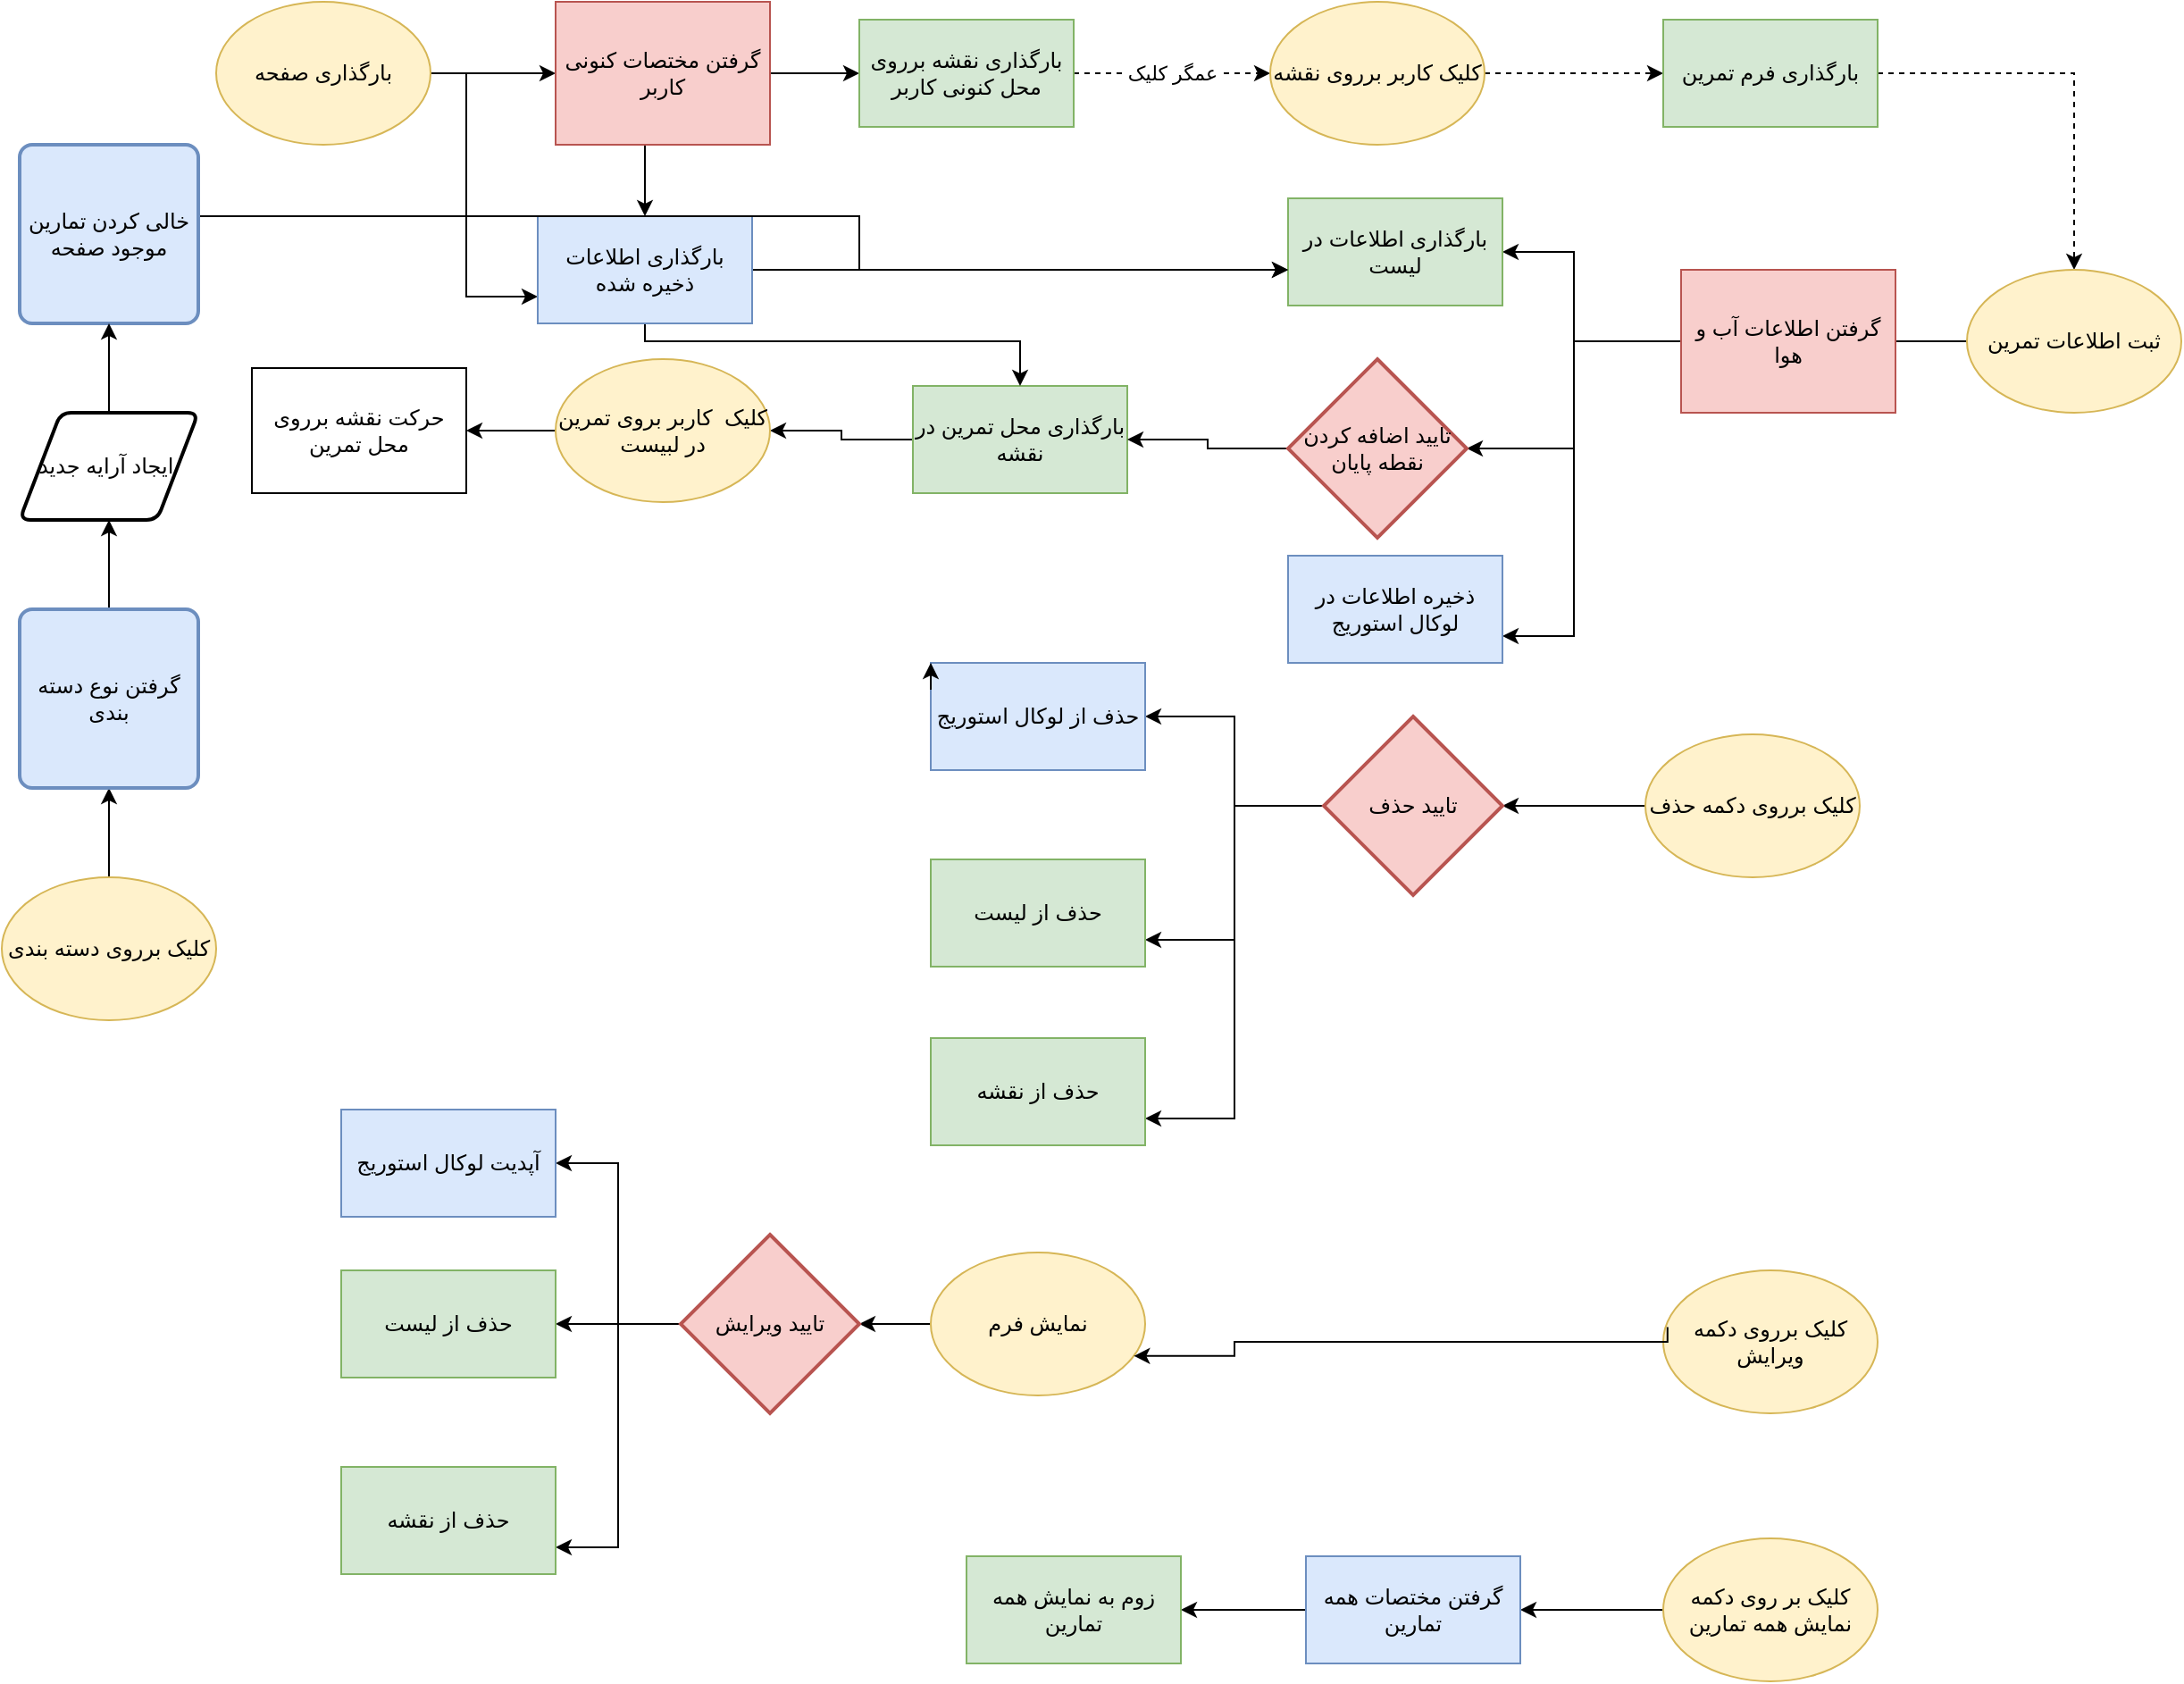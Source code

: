 <mxfile version="14.4.3" type="device"><diagram id="kmA88aOKymLp-5hWI0Im" name="Page-1"><mxGraphModel dx="1874" dy="592" grid="1" gridSize="10" guides="1" tooltips="1" connect="1" arrows="1" fold="1" page="1" pageScale="1" pageWidth="850" pageHeight="1100" math="0" shadow="0"><root><mxCell id="0"/><mxCell id="1" parent="0"/><mxCell id="PQqwstBrlagNr3IVlRmh-4" value="" style="edgeStyle=orthogonalEdgeStyle;rounded=0;orthogonalLoop=1;jettySize=auto;html=1;" parent="1" source="PQqwstBrlagNr3IVlRmh-2" target="PQqwstBrlagNr3IVlRmh-3" edge="1"><mxGeometry relative="1" as="geometry"/></mxCell><mxCell id="PQqwstBrlagNr3IVlRmh-26" style="edgeStyle=orthogonalEdgeStyle;rounded=0;orthogonalLoop=1;jettySize=auto;html=1;entryX=0;entryY=0.75;entryDx=0;entryDy=0;" parent="1" source="PQqwstBrlagNr3IVlRmh-2" target="PQqwstBrlagNr3IVlRmh-25" edge="1"><mxGeometry relative="1" as="geometry"><Array as="points"><mxPoint x="220" y="100"/><mxPoint x="220" y="225"/></Array></mxGeometry></mxCell><mxCell id="PQqwstBrlagNr3IVlRmh-2" value="بارگذاری صفحه" style="ellipse;whiteSpace=wrap;html=1;fillColor=#fff2cc;strokeColor=#d6b656;" parent="1" vertex="1"><mxGeometry x="80" y="60" width="120" height="80" as="geometry"/></mxCell><mxCell id="PQqwstBrlagNr3IVlRmh-6" value="" style="edgeStyle=orthogonalEdgeStyle;rounded=0;orthogonalLoop=1;jettySize=auto;html=1;" parent="1" source="PQqwstBrlagNr3IVlRmh-3" target="PQqwstBrlagNr3IVlRmh-5" edge="1"><mxGeometry relative="1" as="geometry"/></mxCell><mxCell id="PQqwstBrlagNr3IVlRmh-27" style="edgeStyle=orthogonalEdgeStyle;rounded=0;orthogonalLoop=1;jettySize=auto;html=1;" parent="1" source="PQqwstBrlagNr3IVlRmh-3" target="PQqwstBrlagNr3IVlRmh-25" edge="1"><mxGeometry relative="1" as="geometry"><Array as="points"><mxPoint x="320" y="160"/><mxPoint x="320" y="160"/></Array></mxGeometry></mxCell><mxCell id="PQqwstBrlagNr3IVlRmh-3" value="گرفتن مختصات کنونی کاربر" style="rounded=0;whiteSpace=wrap;html=1;fillColor=#f8cecc;strokeColor=#b85450;" parent="1" vertex="1"><mxGeometry x="270" y="60" width="120" height="80" as="geometry"/></mxCell><mxCell id="PQqwstBrlagNr3IVlRmh-8" value="عمگر کلیک" style="edgeStyle=orthogonalEdgeStyle;rounded=0;orthogonalLoop=1;jettySize=auto;html=1;dashed=1;" parent="1" source="PQqwstBrlagNr3IVlRmh-5" target="PQqwstBrlagNr3IVlRmh-7" edge="1"><mxGeometry relative="1" as="geometry"/></mxCell><mxCell id="PQqwstBrlagNr3IVlRmh-5" value="بارگذاری نقشه برروی محل کنونی کاربر" style="rounded=0;whiteSpace=wrap;html=1;fillColor=#d5e8d4;strokeColor=#82b366;" parent="1" vertex="1"><mxGeometry x="440" y="70" width="120" height="60" as="geometry"/></mxCell><mxCell id="PQqwstBrlagNr3IVlRmh-10" value="" style="edgeStyle=orthogonalEdgeStyle;rounded=0;orthogonalLoop=1;jettySize=auto;html=1;dashed=1;" parent="1" source="PQqwstBrlagNr3IVlRmh-7" target="PQqwstBrlagNr3IVlRmh-9" edge="1"><mxGeometry relative="1" as="geometry"/></mxCell><mxCell id="PQqwstBrlagNr3IVlRmh-7" value="کلیک کاربر برروی نقشه" style="ellipse;whiteSpace=wrap;html=1;fillColor=#fff2cc;strokeColor=#d6b656;" parent="1" vertex="1"><mxGeometry x="670" y="60" width="120" height="80" as="geometry"/></mxCell><mxCell id="PQqwstBrlagNr3IVlRmh-12" value="" style="edgeStyle=orthogonalEdgeStyle;rounded=0;orthogonalLoop=1;jettySize=auto;html=1;dashed=1;" parent="1" source="PQqwstBrlagNr3IVlRmh-9" target="PQqwstBrlagNr3IVlRmh-11" edge="1"><mxGeometry relative="1" as="geometry"/></mxCell><mxCell id="PQqwstBrlagNr3IVlRmh-9" value="بارگذاری فرم تمرین" style="rounded=0;whiteSpace=wrap;html=1;fillColor=#d5e8d4;strokeColor=#82b366;" parent="1" vertex="1"><mxGeometry x="890" y="70" width="120" height="60" as="geometry"/></mxCell><mxCell id="PQqwstBrlagNr3IVlRmh-18" style="edgeStyle=orthogonalEdgeStyle;rounded=0;orthogonalLoop=1;jettySize=auto;html=1;entryX=1;entryY=0.75;entryDx=0;entryDy=0;" parent="1" source="PQqwstBrlagNr3IVlRmh-11" target="PQqwstBrlagNr3IVlRmh-13" edge="1"><mxGeometry relative="1" as="geometry"><Array as="points"><mxPoint x="840" y="250"/><mxPoint x="840" y="415"/></Array></mxGeometry></mxCell><mxCell id="PQqwstBrlagNr3IVlRmh-19" style="edgeStyle=orthogonalEdgeStyle;rounded=0;orthogonalLoop=1;jettySize=auto;html=1;entryX=1;entryY=0.5;entryDx=0;entryDy=0;entryPerimeter=0;" parent="1" source="PQqwstBrlagNr3IVlRmh-11" target="BO5ygwFrb8wYWoh1vR6J-6" edge="1"><mxGeometry relative="1" as="geometry"><Array as="points"><mxPoint x="840" y="250"/><mxPoint x="840" y="310"/></Array></mxGeometry></mxCell><mxCell id="PQqwstBrlagNr3IVlRmh-20" style="edgeStyle=orthogonalEdgeStyle;rounded=0;orthogonalLoop=1;jettySize=auto;html=1;" parent="1" source="PQqwstBrlagNr3IVlRmh-11" target="PQqwstBrlagNr3IVlRmh-15" edge="1"><mxGeometry relative="1" as="geometry"><Array as="points"><mxPoint x="840" y="250"/><mxPoint x="840" y="200"/></Array></mxGeometry></mxCell><mxCell id="PQqwstBrlagNr3IVlRmh-11" value="ثبت اطلاعات تمرین" style="ellipse;whiteSpace=wrap;html=1;fillColor=#fff2cc;strokeColor=#d6b656;" parent="1" vertex="1"><mxGeometry x="1060" y="210" width="120" height="80" as="geometry"/></mxCell><mxCell id="PQqwstBrlagNr3IVlRmh-13" value="ذخیره اطلاعات در لوکال استوریج" style="rounded=0;whiteSpace=wrap;html=1;fillColor=#dae8fc;strokeColor=#6c8ebf;" parent="1" vertex="1"><mxGeometry x="680" y="370" width="120" height="60" as="geometry"/></mxCell><mxCell id="PQqwstBrlagNr3IVlRmh-22" style="edgeStyle=orthogonalEdgeStyle;rounded=0;orthogonalLoop=1;jettySize=auto;html=1;" parent="1" source="PQqwstBrlagNr3IVlRmh-14" target="PQqwstBrlagNr3IVlRmh-21" edge="1"><mxGeometry relative="1" as="geometry"/></mxCell><mxCell id="PQqwstBrlagNr3IVlRmh-14" value="بارگذاری محل تمرین در نقشه" style="rounded=0;whiteSpace=wrap;html=1;fillColor=#d5e8d4;strokeColor=#82b366;" parent="1" vertex="1"><mxGeometry x="470" y="275" width="120" height="60" as="geometry"/></mxCell><mxCell id="PQqwstBrlagNr3IVlRmh-15" value="بارگذاری اطلاعات در لیست" style="rounded=0;whiteSpace=wrap;html=1;fillColor=#d5e8d4;strokeColor=#82b366;" parent="1" vertex="1"><mxGeometry x="680" y="170" width="120" height="60" as="geometry"/></mxCell><mxCell id="PQqwstBrlagNr3IVlRmh-24" style="edgeStyle=orthogonalEdgeStyle;rounded=0;orthogonalLoop=1;jettySize=auto;html=1;entryX=1;entryY=0.5;entryDx=0;entryDy=0;" parent="1" source="PQqwstBrlagNr3IVlRmh-21" target="PQqwstBrlagNr3IVlRmh-23" edge="1"><mxGeometry relative="1" as="geometry"/></mxCell><mxCell id="PQqwstBrlagNr3IVlRmh-21" value="کلیک&amp;nbsp; کاربر بروی تمرین در لبیست" style="ellipse;whiteSpace=wrap;html=1;fillColor=#fff2cc;strokeColor=#d6b656;" parent="1" vertex="1"><mxGeometry x="270" y="260" width="120" height="80" as="geometry"/></mxCell><mxCell id="PQqwstBrlagNr3IVlRmh-23" value="حرکت نقشه برروی محل تمرین" style="rounded=0;whiteSpace=wrap;html=1;" parent="1" vertex="1"><mxGeometry x="100" y="265" width="120" height="70" as="geometry"/></mxCell><mxCell id="PQqwstBrlagNr3IVlRmh-28" style="edgeStyle=orthogonalEdgeStyle;rounded=0;orthogonalLoop=1;jettySize=auto;html=1;" parent="1" source="PQqwstBrlagNr3IVlRmh-25" target="PQqwstBrlagNr3IVlRmh-15" edge="1"><mxGeometry relative="1" as="geometry"><Array as="points"><mxPoint x="570" y="210"/><mxPoint x="570" y="210"/></Array></mxGeometry></mxCell><mxCell id="PQqwstBrlagNr3IVlRmh-29" style="edgeStyle=orthogonalEdgeStyle;rounded=0;orthogonalLoop=1;jettySize=auto;html=1;entryX=0.5;entryY=0;entryDx=0;entryDy=0;" parent="1" source="PQqwstBrlagNr3IVlRmh-25" target="PQqwstBrlagNr3IVlRmh-14" edge="1"><mxGeometry relative="1" as="geometry"><Array as="points"><mxPoint x="320" y="250"/><mxPoint x="530" y="250"/></Array></mxGeometry></mxCell><mxCell id="PQqwstBrlagNr3IVlRmh-25" value="بارگذاری اطلاعات ذخیره شده" style="rounded=0;whiteSpace=wrap;html=1;fillColor=#dae8fc;strokeColor=#6c8ebf;" parent="1" vertex="1"><mxGeometry x="260" y="180" width="120" height="60" as="geometry"/></mxCell><mxCell id="CTnsP1r3f3KNt_22TrNH-3" value="" style="edgeStyle=orthogonalEdgeStyle;rounded=0;orthogonalLoop=1;jettySize=auto;html=1;" parent="1" source="CTnsP1r3f3KNt_22TrNH-1" target="CTnsP1r3f3KNt_22TrNH-2" edge="1"><mxGeometry relative="1" as="geometry"/></mxCell><mxCell id="CTnsP1r3f3KNt_22TrNH-1" value="کلیک برروی دکمه حذف" style="ellipse;whiteSpace=wrap;html=1;fillColor=#fff2cc;strokeColor=#d6b656;" parent="1" vertex="1"><mxGeometry x="880" y="470" width="120" height="80" as="geometry"/></mxCell><mxCell id="CTnsP1r3f3KNt_22TrNH-7" value="" style="edgeStyle=orthogonalEdgeStyle;rounded=0;orthogonalLoop=1;jettySize=auto;html=1;" parent="1" source="CTnsP1r3f3KNt_22TrNH-2" target="CTnsP1r3f3KNt_22TrNH-6" edge="1"><mxGeometry relative="1" as="geometry"/></mxCell><mxCell id="CTnsP1r3f3KNt_22TrNH-12" style="edgeStyle=orthogonalEdgeStyle;rounded=0;orthogonalLoop=1;jettySize=auto;html=1;entryX=1;entryY=0.75;entryDx=0;entryDy=0;" parent="1" source="CTnsP1r3f3KNt_22TrNH-2" target="CTnsP1r3f3KNt_22TrNH-10" edge="1"><mxGeometry relative="1" as="geometry"/></mxCell><mxCell id="CTnsP1r3f3KNt_22TrNH-13" style="edgeStyle=orthogonalEdgeStyle;rounded=0;orthogonalLoop=1;jettySize=auto;html=1;entryX=1;entryY=0.75;entryDx=0;entryDy=0;" parent="1" source="CTnsP1r3f3KNt_22TrNH-2" target="CTnsP1r3f3KNt_22TrNH-11" edge="1"><mxGeometry relative="1" as="geometry"/></mxCell><mxCell id="CTnsP1r3f3KNt_22TrNH-2" value="تایید حذف" style="strokeWidth=2;html=1;shape=mxgraph.flowchart.decision;whiteSpace=wrap;fillColor=#f8cecc;strokeColor=#b85450;" parent="1" vertex="1"><mxGeometry x="700" y="460" width="100" height="100" as="geometry"/></mxCell><mxCell id="CTnsP1r3f3KNt_22TrNH-6" value="حذف از لوکال استوریج" style="rounded=0;whiteSpace=wrap;html=1;fillColor=#dae8fc;strokeColor=#6c8ebf;" parent="1" vertex="1"><mxGeometry x="480" y="430" width="120" height="60" as="geometry"/></mxCell><mxCell id="CTnsP1r3f3KNt_22TrNH-10" value="حذف از لیست" style="rounded=0;whiteSpace=wrap;html=1;fillColor=#d5e8d4;strokeColor=#82b366;" parent="1" vertex="1"><mxGeometry x="480" y="540" width="120" height="60" as="geometry"/></mxCell><mxCell id="CTnsP1r3f3KNt_22TrNH-11" value="حذف از نقشه" style="rounded=0;whiteSpace=wrap;html=1;fillColor=#d5e8d4;strokeColor=#82b366;" parent="1" vertex="1"><mxGeometry x="480" y="640" width="120" height="60" as="geometry"/></mxCell><mxCell id="CTnsP1r3f3KNt_22TrNH-15" value="کلیک برروی دکمه ویرایش" style="ellipse;whiteSpace=wrap;html=1;fillColor=#fff2cc;strokeColor=#d6b656;" parent="1" vertex="1"><mxGeometry x="890" y="770" width="120" height="80" as="geometry"/></mxCell><mxCell id="CTnsP1r3f3KNt_22TrNH-26" style="edgeStyle=orthogonalEdgeStyle;rounded=0;orthogonalLoop=1;jettySize=auto;html=1;" parent="1" source="CTnsP1r3f3KNt_22TrNH-23" target="CTnsP1r3f3KNt_22TrNH-25" edge="1"><mxGeometry relative="1" as="geometry"/></mxCell><mxCell id="CTnsP1r3f3KNt_22TrNH-23" value="نمایش فرم" style="ellipse;whiteSpace=wrap;html=1;fillColor=#fff2cc;strokeColor=#d6b656;" parent="1" vertex="1"><mxGeometry x="480" y="760" width="120" height="80" as="geometry"/></mxCell><mxCell id="CTnsP1r3f3KNt_22TrNH-24" style="edgeStyle=orthogonalEdgeStyle;rounded=0;orthogonalLoop=1;jettySize=auto;html=1;entryX=1;entryY=0.75;entryDx=0;entryDy=0;exitX=0.02;exitY=0.397;exitDx=0;exitDy=0;exitPerimeter=0;" parent="1" source="CTnsP1r3f3KNt_22TrNH-15" target="CTnsP1r3f3KNt_22TrNH-23" edge="1"><mxGeometry relative="1" as="geometry"><mxPoint x="700" y="810" as="sourcePoint"/><mxPoint x="600" y="885" as="targetPoint"/><Array as="points"><mxPoint x="882" y="810"/><mxPoint x="650" y="810"/><mxPoint x="650" y="878"/></Array></mxGeometry></mxCell><mxCell id="CTnsP1r3f3KNt_22TrNH-30" style="edgeStyle=orthogonalEdgeStyle;rounded=0;orthogonalLoop=1;jettySize=auto;html=1;entryX=1;entryY=0.5;entryDx=0;entryDy=0;" parent="1" source="CTnsP1r3f3KNt_22TrNH-25" target="CTnsP1r3f3KNt_22TrNH-29" edge="1"><mxGeometry relative="1" as="geometry"/></mxCell><mxCell id="CTnsP1r3f3KNt_22TrNH-31" style="edgeStyle=orthogonalEdgeStyle;rounded=0;orthogonalLoop=1;jettySize=auto;html=1;entryX=1;entryY=0.5;entryDx=0;entryDy=0;" parent="1" source="CTnsP1r3f3KNt_22TrNH-25" target="CTnsP1r3f3KNt_22TrNH-27" edge="1"><mxGeometry relative="1" as="geometry"/></mxCell><mxCell id="CTnsP1r3f3KNt_22TrNH-32" style="edgeStyle=orthogonalEdgeStyle;rounded=0;orthogonalLoop=1;jettySize=auto;html=1;entryX=1;entryY=0.75;entryDx=0;entryDy=0;" parent="1" source="CTnsP1r3f3KNt_22TrNH-25" target="CTnsP1r3f3KNt_22TrNH-28" edge="1"><mxGeometry relative="1" as="geometry"/></mxCell><mxCell id="CTnsP1r3f3KNt_22TrNH-25" value="تایید ویرایش" style="strokeWidth=2;html=1;shape=mxgraph.flowchart.decision;whiteSpace=wrap;fillColor=#f8cecc;strokeColor=#b85450;" parent="1" vertex="1"><mxGeometry x="340" y="750" width="100" height="100" as="geometry"/></mxCell><mxCell id="CTnsP1r3f3KNt_22TrNH-27" value="آپدیت لوکال استوریج" style="rounded=0;whiteSpace=wrap;html=1;fillColor=#dae8fc;strokeColor=#6c8ebf;" parent="1" vertex="1"><mxGeometry x="150" y="680" width="120" height="60" as="geometry"/></mxCell><mxCell id="CTnsP1r3f3KNt_22TrNH-28" value="حذف از نقشه" style="rounded=0;whiteSpace=wrap;html=1;fillColor=#d5e8d4;strokeColor=#82b366;" parent="1" vertex="1"><mxGeometry x="150" y="880" width="120" height="60" as="geometry"/></mxCell><mxCell id="CTnsP1r3f3KNt_22TrNH-29" value="حذف از لیست" style="rounded=0;whiteSpace=wrap;html=1;fillColor=#d5e8d4;strokeColor=#82b366;" parent="1" vertex="1"><mxGeometry x="150" y="770" width="120" height="60" as="geometry"/></mxCell><mxCell id="TWIum2Yms7-U7smUvIky-3" value="" style="edgeStyle=orthogonalEdgeStyle;rounded=0;orthogonalLoop=1;jettySize=auto;html=1;" parent="1" source="TWIum2Yms7-U7smUvIky-1" target="TWIum2Yms7-U7smUvIky-2" edge="1"><mxGeometry relative="1" as="geometry"/></mxCell><mxCell id="TWIum2Yms7-U7smUvIky-1" value="کلیک برروی دسته بندی" style="ellipse;whiteSpace=wrap;html=1;fillColor=#fff2cc;strokeColor=#d6b656;" parent="1" vertex="1"><mxGeometry x="-40" y="550" width="120" height="80" as="geometry"/></mxCell><mxCell id="TWIum2Yms7-U7smUvIky-5" value="" style="edgeStyle=orthogonalEdgeStyle;rounded=0;orthogonalLoop=1;jettySize=auto;html=1;" parent="1" source="TWIum2Yms7-U7smUvIky-2" target="TWIum2Yms7-U7smUvIky-4" edge="1"><mxGeometry relative="1" as="geometry"><Array as="points"><mxPoint x="20" y="310"/><mxPoint x="20" y="310"/></Array></mxGeometry></mxCell><mxCell id="TWIum2Yms7-U7smUvIky-2" value="گرفتن نوع دسته بندی" style="rounded=1;whiteSpace=wrap;html=1;absoluteArcSize=1;arcSize=14;strokeWidth=2;fillColor=#dae8fc;strokeColor=#6c8ebf;" parent="1" vertex="1"><mxGeometry x="-30" y="400" width="100" height="100" as="geometry"/></mxCell><mxCell id="TWIum2Yms7-U7smUvIky-6" style="edgeStyle=orthogonalEdgeStyle;rounded=0;orthogonalLoop=1;jettySize=auto;html=1;" parent="1" source="TWIum2Yms7-U7smUvIky-7" target="PQqwstBrlagNr3IVlRmh-15" edge="1"><mxGeometry relative="1" as="geometry"><Array as="points"><mxPoint x="30" y="180"/><mxPoint x="440" y="180"/><mxPoint x="440" y="210"/></Array></mxGeometry></mxCell><mxCell id="TWIum2Yms7-U7smUvIky-4" value="ایجاد آرایه جدید&amp;nbsp;" style="shape=parallelogram;html=1;strokeWidth=2;perimeter=parallelogramPerimeter;whiteSpace=wrap;rounded=1;arcSize=12;size=0.23;" parent="1" vertex="1"><mxGeometry x="-30" y="290" width="100" height="60" as="geometry"/></mxCell><mxCell id="TWIum2Yms7-U7smUvIky-7" value="خالی کردن تمارین موجود صفحه" style="rounded=1;whiteSpace=wrap;html=1;absoluteArcSize=1;arcSize=14;strokeWidth=2;fillColor=#dae8fc;strokeColor=#6c8ebf;" parent="1" vertex="1"><mxGeometry x="-30" y="140" width="100" height="100" as="geometry"/></mxCell><mxCell id="TWIum2Yms7-U7smUvIky-8" style="edgeStyle=orthogonalEdgeStyle;rounded=0;orthogonalLoop=1;jettySize=auto;html=1;" parent="1" source="TWIum2Yms7-U7smUvIky-4" target="TWIum2Yms7-U7smUvIky-7" edge="1"><mxGeometry relative="1" as="geometry"><mxPoint x="30.059" y="250" as="sourcePoint"/><mxPoint x="680" y="210" as="targetPoint"/><Array as="points"/></mxGeometry></mxCell><mxCell id="OGmIvqYmDCyokb-yP7sK-4" style="edgeStyle=orthogonalEdgeStyle;rounded=0;orthogonalLoop=1;jettySize=auto;html=1;" parent="1" source="OGmIvqYmDCyokb-yP7sK-1" target="OGmIvqYmDCyokb-yP7sK-2" edge="1"><mxGeometry relative="1" as="geometry"/></mxCell><mxCell id="OGmIvqYmDCyokb-yP7sK-1" value="کلیک بر روی دکمه نمایش همه تمارین" style="ellipse;whiteSpace=wrap;html=1;fillColor=#fff2cc;strokeColor=#d6b656;" parent="1" vertex="1"><mxGeometry x="890" y="920" width="120" height="80" as="geometry"/></mxCell><mxCell id="OGmIvqYmDCyokb-yP7sK-5" style="edgeStyle=orthogonalEdgeStyle;rounded=0;orthogonalLoop=1;jettySize=auto;html=1;" parent="1" source="OGmIvqYmDCyokb-yP7sK-2" target="OGmIvqYmDCyokb-yP7sK-3" edge="1"><mxGeometry relative="1" as="geometry"/></mxCell><mxCell id="OGmIvqYmDCyokb-yP7sK-2" value="گرفتن مختصات همه تمارین" style="rounded=0;whiteSpace=wrap;html=1;fillColor=#dae8fc;strokeColor=#6c8ebf;" parent="1" vertex="1"><mxGeometry x="690" y="930" width="120" height="60" as="geometry"/></mxCell><mxCell id="OGmIvqYmDCyokb-yP7sK-3" value="زوم به نمایش همه تمارین" style="rounded=0;whiteSpace=wrap;html=1;fillColor=#d5e8d4;strokeColor=#82b366;" parent="1" vertex="1"><mxGeometry x="500" y="930" width="120" height="60" as="geometry"/></mxCell><mxCell id="z7VAgeXCHjYLwdIQcUWE-3" value="" style="edgeStyle=orthogonalEdgeStyle;rounded=0;orthogonalLoop=1;jettySize=auto;html=1;" edge="1" parent="1" source="BO5ygwFrb8wYWoh1vR6J-1"><mxGeometry relative="1" as="geometry"><mxPoint x="850" y="-110" as="targetPoint"/></mxGeometry></mxCell><mxCell id="BO5ygwFrb8wYWoh1vR6J-7" style="edgeStyle=orthogonalEdgeStyle;rounded=0;orthogonalLoop=1;jettySize=auto;html=1;entryX=1;entryY=0.5;entryDx=0;entryDy=0;" parent="1" source="BO5ygwFrb8wYWoh1vR6J-6" target="PQqwstBrlagNr3IVlRmh-14" edge="1"><mxGeometry relative="1" as="geometry"/></mxCell><mxCell id="BO5ygwFrb8wYWoh1vR6J-6" value="تایید اضافه کردن نقطه پایان" style="strokeWidth=2;html=1;shape=mxgraph.flowchart.decision;whiteSpace=wrap;fillColor=#f8cecc;strokeColor=#b85450;" parent="1" vertex="1"><mxGeometry x="680" y="260" width="100" height="100" as="geometry"/></mxCell><mxCell id="BO5ygwFrb8wYWoh1vR6J-9" style="edgeStyle=orthogonalEdgeStyle;rounded=0;orthogonalLoop=1;jettySize=auto;html=1;exitX=0;exitY=0.25;exitDx=0;exitDy=0;entryX=0;entryY=0;entryDx=0;entryDy=0;" parent="1" source="CTnsP1r3f3KNt_22TrNH-6" target="CTnsP1r3f3KNt_22TrNH-6" edge="1"><mxGeometry relative="1" as="geometry"/></mxCell><mxCell id="z7VAgeXCHjYLwdIQcUWE-4" value="گرفتن اطلاعات آب و هوا" style="rounded=0;whiteSpace=wrap;html=1;fillColor=#f8cecc;strokeColor=#b85450;" vertex="1" parent="1"><mxGeometry x="900" y="210" width="120" height="80" as="geometry"/></mxCell></root></mxGraphModel></diagram></mxfile>